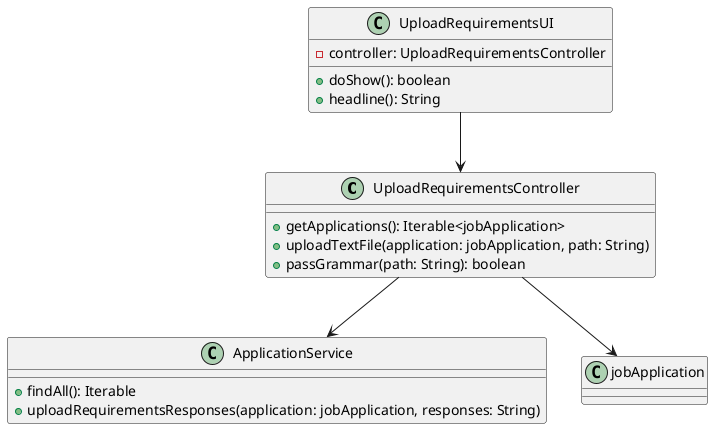 @startuml

class UploadRequirementsController {
    + getApplications(): Iterable<jobApplication>
    + uploadTextFile(application: jobApplication, path: String)
    + passGrammar(path: String): boolean

}

class UploadRequirementsUI {
    - controller: UploadRequirementsController
    + doShow(): boolean
    + headline(): String

}

class ApplicationService {
    + findAll(): Iterable
    + uploadRequirementsResponses(application: jobApplication, responses: String)
}

class jobApplication

UploadRequirementsUI --> UploadRequirementsController
UploadRequirementsController --> ApplicationService
UploadRequirementsController --> jobApplication

@enduml
